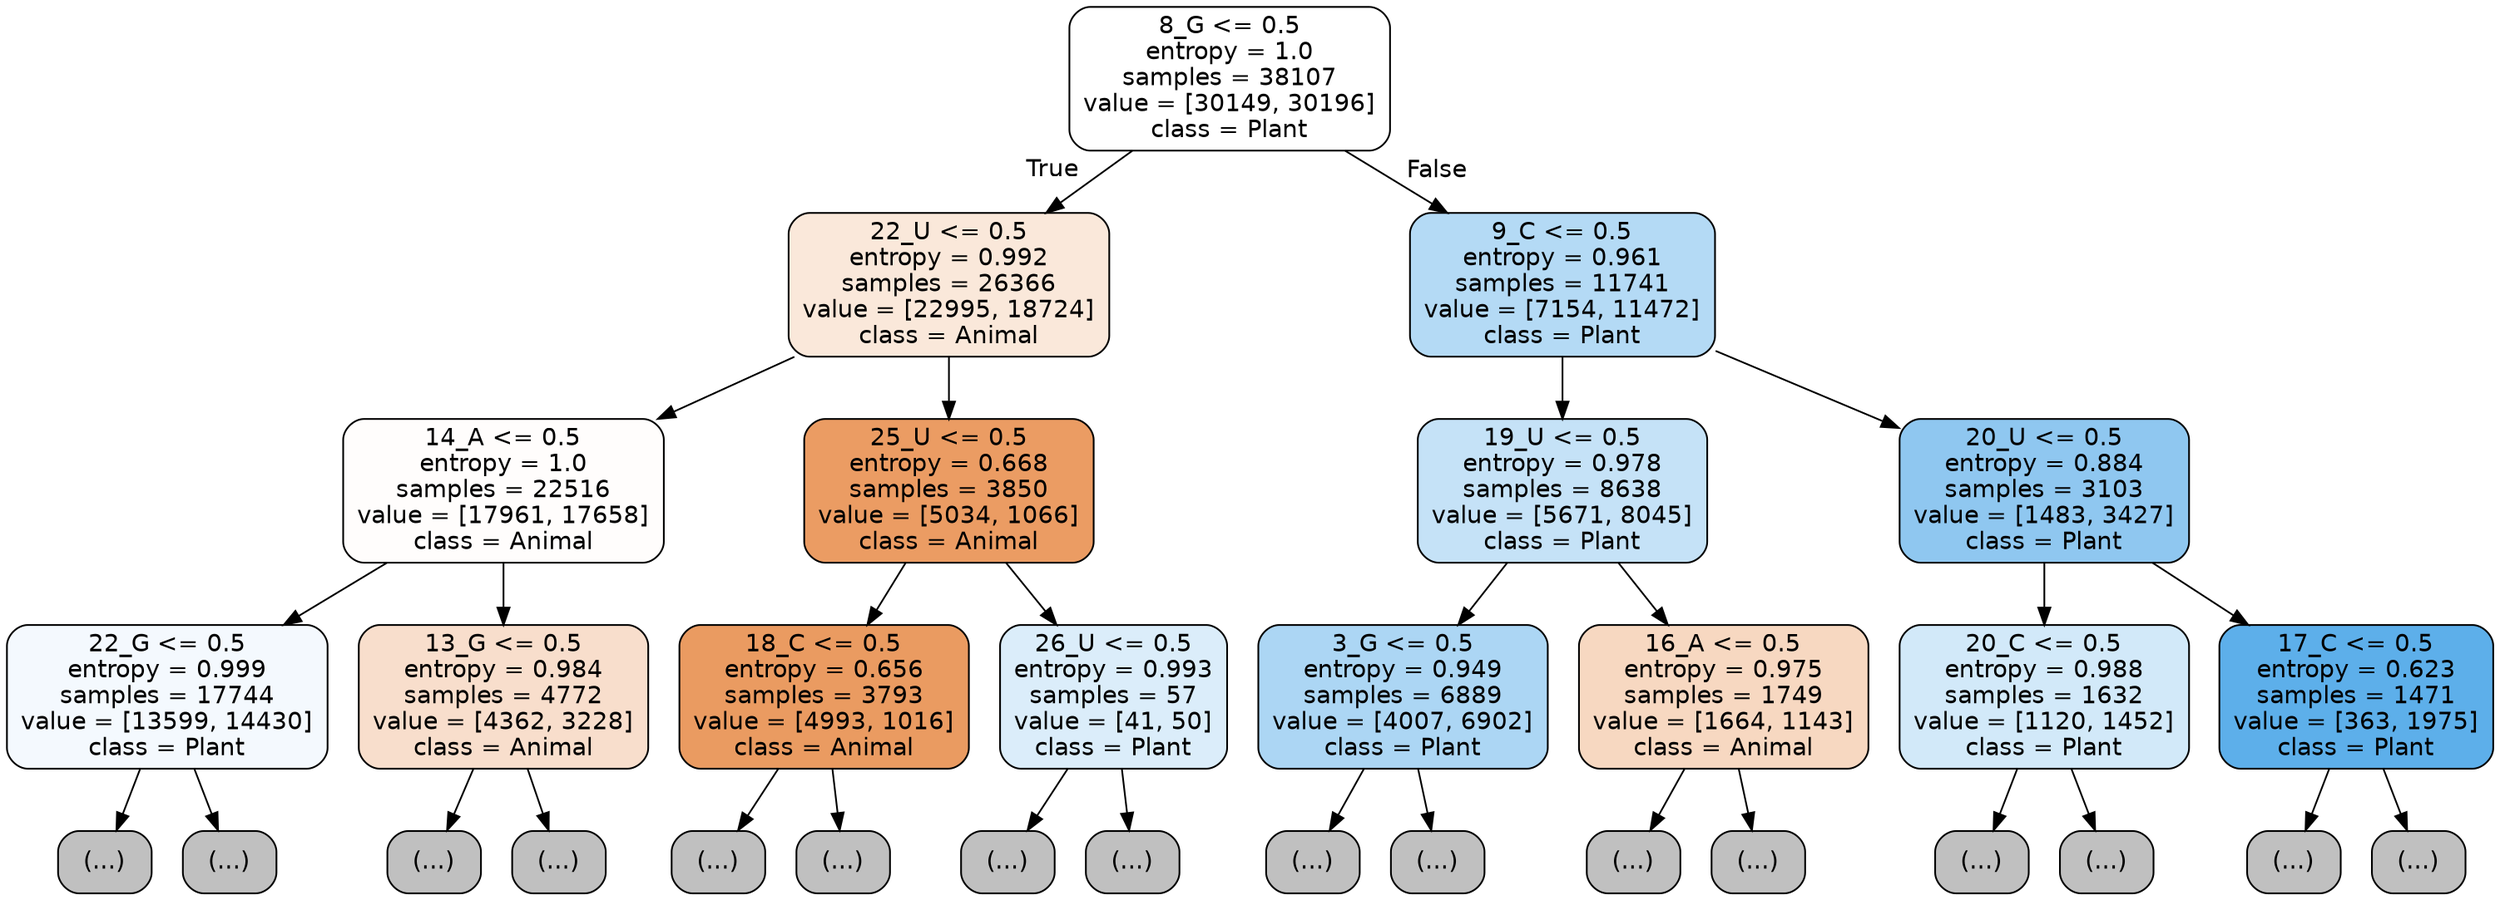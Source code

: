 digraph Tree {
node [shape=box, style="filled, rounded", color="black", fontname="helvetica"] ;
edge [fontname="helvetica"] ;
0 [label="8_G <= 0.5\nentropy = 1.0\nsamples = 38107\nvalue = [30149, 30196]\nclass = Plant", fillcolor="#ffffff"] ;
1 [label="22_U <= 0.5\nentropy = 0.992\nsamples = 26366\nvalue = [22995, 18724]\nclass = Animal", fillcolor="#fae8da"] ;
0 -> 1 [labeldistance=2.5, labelangle=45, headlabel="True"] ;
2 [label="14_A <= 0.5\nentropy = 1.0\nsamples = 22516\nvalue = [17961, 17658]\nclass = Animal", fillcolor="#fffdfc"] ;
1 -> 2 ;
3 [label="22_G <= 0.5\nentropy = 0.999\nsamples = 17744\nvalue = [13599, 14430]\nclass = Plant", fillcolor="#f4f9fe"] ;
2 -> 3 ;
4 [label="(...)", fillcolor="#C0C0C0"] ;
3 -> 4 ;
7031 [label="(...)", fillcolor="#C0C0C0"] ;
3 -> 7031 ;
8112 [label="13_G <= 0.5\nentropy = 0.984\nsamples = 4772\nvalue = [4362, 3228]\nclass = Animal", fillcolor="#f8decc"] ;
2 -> 8112 ;
8113 [label="(...)", fillcolor="#C0C0C0"] ;
8112 -> 8113 ;
9980 [label="(...)", fillcolor="#C0C0C0"] ;
8112 -> 9980 ;
10797 [label="25_U <= 0.5\nentropy = 0.668\nsamples = 3850\nvalue = [5034, 1066]\nclass = Animal", fillcolor="#eb9c63"] ;
1 -> 10797 ;
10798 [label="18_C <= 0.5\nentropy = 0.656\nsamples = 3793\nvalue = [4993, 1016]\nclass = Animal", fillcolor="#ea9b61"] ;
10797 -> 10798 ;
10799 [label="(...)", fillcolor="#C0C0C0"] ;
10798 -> 10799 ;
11904 [label="(...)", fillcolor="#C0C0C0"] ;
10798 -> 11904 ;
12203 [label="26_U <= 0.5\nentropy = 0.993\nsamples = 57\nvalue = [41, 50]\nclass = Plant", fillcolor="#dbedfa"] ;
10797 -> 12203 ;
12204 [label="(...)", fillcolor="#C0C0C0"] ;
12203 -> 12204 ;
12229 [label="(...)", fillcolor="#C0C0C0"] ;
12203 -> 12229 ;
12230 [label="9_C <= 0.5\nentropy = 0.961\nsamples = 11741\nvalue = [7154, 11472]\nclass = Plant", fillcolor="#b4daf5"] ;
0 -> 12230 [labeldistance=2.5, labelangle=-45, headlabel="False"] ;
12231 [label="19_U <= 0.5\nentropy = 0.978\nsamples = 8638\nvalue = [5671, 8045]\nclass = Plant", fillcolor="#c5e2f7"] ;
12230 -> 12231 ;
12232 [label="3_G <= 0.5\nentropy = 0.949\nsamples = 6889\nvalue = [4007, 6902]\nclass = Plant", fillcolor="#acd6f4"] ;
12231 -> 12232 ;
12233 [label="(...)", fillcolor="#C0C0C0"] ;
12232 -> 12233 ;
14048 [label="(...)", fillcolor="#C0C0C0"] ;
12232 -> 14048 ;
14929 [label="16_A <= 0.5\nentropy = 0.975\nsamples = 1749\nvalue = [1664, 1143]\nclass = Animal", fillcolor="#f7d8c1"] ;
12231 -> 14929 ;
14930 [label="(...)", fillcolor="#C0C0C0"] ;
14929 -> 14930 ;
15627 [label="(...)", fillcolor="#C0C0C0"] ;
14929 -> 15627 ;
15870 [label="20_U <= 0.5\nentropy = 0.884\nsamples = 3103\nvalue = [1483, 3427]\nclass = Plant", fillcolor="#8fc7f0"] ;
12230 -> 15870 ;
15871 [label="20_C <= 0.5\nentropy = 0.988\nsamples = 1632\nvalue = [1120, 1452]\nclass = Plant", fillcolor="#d2e9f9"] ;
15870 -> 15871 ;
15872 [label="(...)", fillcolor="#C0C0C0"] ;
15871 -> 15872 ;
16303 [label="(...)", fillcolor="#C0C0C0"] ;
15871 -> 16303 ;
16538 [label="17_C <= 0.5\nentropy = 0.623\nsamples = 1471\nvalue = [363, 1975]\nclass = Plant", fillcolor="#5dafea"] ;
15870 -> 16538 ;
16539 [label="(...)", fillcolor="#C0C0C0"] ;
16538 -> 16539 ;
16700 [label="(...)", fillcolor="#C0C0C0"] ;
16538 -> 16700 ;
}